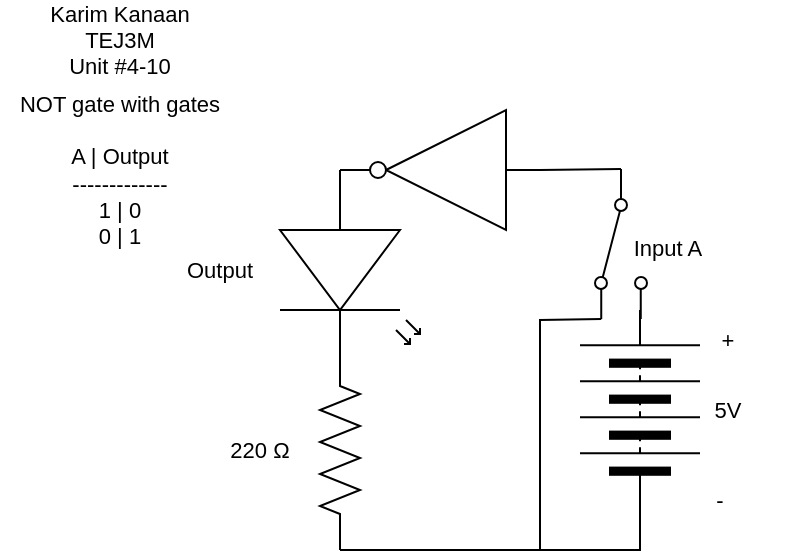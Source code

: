 <mxfile>
    <diagram id="-PFahoSbPt9B06KLatEb" name="Page-1">
        <mxGraphModel dx="905" dy="586" grid="1" gridSize="10" guides="1" tooltips="1" connect="1" arrows="1" fold="1" page="1" pageScale="1" pageWidth="827" pageHeight="1169" math="0" shadow="0">
            <root>
                <mxCell id="0"/>
                <mxCell id="1" parent="0"/>
                <mxCell id="2" value="" style="verticalLabelPosition=bottom;shadow=0;dashed=0;align=center;html=1;verticalAlign=top;shape=mxgraph.electrical.logic_gates.inverter_2;direction=west;" vertex="1" parent="1">
                    <mxGeometry x="220" y="170" width="100" height="60" as="geometry"/>
                </mxCell>
                <mxCell id="3" value="" style="pointerEvents=1;verticalLabelPosition=bottom;shadow=0;dashed=0;align=center;html=1;verticalAlign=top;shape=mxgraph.electrical.resistors.resistor_2;direction=south;" vertex="1" parent="1">
                    <mxGeometry x="210" y="290" width="20" height="100" as="geometry"/>
                </mxCell>
                <mxCell id="8" style="edgeStyle=none;shape=connector;rounded=0;html=1;exitX=1;exitY=0.88;exitDx=0;exitDy=0;labelBackgroundColor=default;strokeColor=default;fontFamily=Helvetica;fontSize=11;fontColor=default;endArrow=none;endFill=0;" edge="1" parent="1" source="4">
                    <mxGeometry relative="1" as="geometry">
                        <mxPoint x="320" y="390" as="targetPoint"/>
                        <Array as="points">
                            <mxPoint x="320" y="275"/>
                        </Array>
                    </mxGeometry>
                </mxCell>
                <mxCell id="12" style="edgeStyle=none;shape=connector;rounded=1;html=1;exitX=0;exitY=0.5;exitDx=0;exitDy=0;entryX=0;entryY=0.5;entryDx=0;entryDy=0;entryPerimeter=0;labelBackgroundColor=default;strokeColor=default;fontFamily=Helvetica;fontSize=11;fontColor=default;endArrow=none;endFill=0;" edge="1" parent="1" source="4" target="2">
                    <mxGeometry relative="1" as="geometry"/>
                </mxCell>
                <mxCell id="4" value="" style="shape=mxgraph.electrical.electro-mechanical.twoWaySwitch;aspect=fixed;elSwitchState=2;flipH=0;flipV=1;direction=west;rotation=-90;" vertex="1" parent="1">
                    <mxGeometry x="323" y="224" width="75" height="26" as="geometry"/>
                </mxCell>
                <mxCell id="5" value="" style="verticalLabelPosition=bottom;shadow=0;dashed=0;align=center;html=1;verticalAlign=top;shape=mxgraph.electrical.opto_electronics.led_2;pointerEvents=1;direction=south;" vertex="1" parent="1">
                    <mxGeometry x="190" y="200" width="70" height="100" as="geometry"/>
                </mxCell>
                <mxCell id="10" style="edgeStyle=none;shape=connector;rounded=0;html=1;labelBackgroundColor=default;strokeColor=default;fontFamily=Helvetica;fontSize=11;fontColor=default;endArrow=none;endFill=0;entryX=1;entryY=0.5;entryDx=0;entryDy=0;entryPerimeter=0;exitX=0;exitY=0.5;exitDx=0;exitDy=0;" edge="1" parent="1" source="6" target="3">
                    <mxGeometry relative="1" as="geometry">
                        <mxPoint x="220" y="369.833" as="targetPoint"/>
                        <mxPoint x="370" y="390" as="sourcePoint"/>
                        <Array as="points">
                            <mxPoint x="370" y="390"/>
                            <mxPoint x="300" y="390"/>
                        </Array>
                    </mxGeometry>
                </mxCell>
                <mxCell id="6" value="" style="pointerEvents=1;verticalLabelPosition=bottom;shadow=0;dashed=0;align=center;html=1;verticalAlign=top;shape=mxgraph.electrical.miscellaneous.batteryStack;direction=north;" vertex="1" parent="1">
                    <mxGeometry x="340" y="270" width="60" height="100" as="geometry"/>
                </mxCell>
                <mxCell id="13" value="+" style="text;html=1;strokeColor=none;fillColor=none;align=center;verticalAlign=middle;whiteSpace=wrap;rounded=0;fontFamily=Helvetica;fontSize=11;fontColor=default;" vertex="1" parent="1">
                    <mxGeometry x="384" y="270" width="60" height="30" as="geometry"/>
                </mxCell>
                <mxCell id="14" value="-" style="text;html=1;strokeColor=none;fillColor=none;align=center;verticalAlign=middle;whiteSpace=wrap;rounded=0;fontFamily=Helvetica;fontSize=11;fontColor=default;" vertex="1" parent="1">
                    <mxGeometry x="380" y="350" width="60" height="30" as="geometry"/>
                </mxCell>
                <mxCell id="16" value="220&amp;nbsp;Ω" style="text;html=1;strokeColor=none;fillColor=none;align=center;verticalAlign=middle;whiteSpace=wrap;rounded=0;fontFamily=Helvetica;fontSize=11;fontColor=default;" vertex="1" parent="1">
                    <mxGeometry x="150" y="325" width="60" height="30" as="geometry"/>
                </mxCell>
                <mxCell id="17" value="Output" style="text;html=1;strokeColor=none;fillColor=none;align=center;verticalAlign=middle;whiteSpace=wrap;rounded=0;fontFamily=Helvetica;fontSize=11;fontColor=default;" vertex="1" parent="1">
                    <mxGeometry x="130" y="235" width="60" height="30" as="geometry"/>
                </mxCell>
                <mxCell id="18" value="Input A" style="text;html=1;strokeColor=none;fillColor=none;align=center;verticalAlign=middle;whiteSpace=wrap;rounded=0;fontFamily=Helvetica;fontSize=11;fontColor=default;" vertex="1" parent="1">
                    <mxGeometry x="354" y="224" width="60" height="30" as="geometry"/>
                </mxCell>
                <mxCell id="19" value="5V" style="text;html=1;strokeColor=none;fillColor=none;align=center;verticalAlign=middle;whiteSpace=wrap;rounded=0;fontFamily=Helvetica;fontSize=11;fontColor=default;" vertex="1" parent="1">
                    <mxGeometry x="384" y="305" width="60" height="30" as="geometry"/>
                </mxCell>
                <mxCell id="20" value="&lt;div&gt;NOT gate with gates&lt;/div&gt;&lt;div&gt;&lt;br&gt;&lt;/div&gt;&lt;div&gt;A | Output&lt;/div&gt;&lt;div&gt;-------------&lt;/div&gt;&lt;div&gt;1 | 0&lt;/div&gt;&lt;div&gt;0 | 1&lt;/div&gt;" style="text;html=1;strokeColor=none;fillColor=none;align=center;verticalAlign=middle;whiteSpace=wrap;rounded=0;fontFamily=Helvetica;fontSize=11;fontColor=default;" vertex="1" parent="1">
                    <mxGeometry x="50" y="185" width="120" height="30" as="geometry"/>
                </mxCell>
                <mxCell id="21" value="&lt;div&gt;Karim Kanaan&lt;/div&gt;&lt;div&gt;TEJ3M&lt;/div&gt;&lt;div&gt;Unit #4-10&lt;/div&gt;" style="text;html=1;strokeColor=none;fillColor=none;align=center;verticalAlign=middle;whiteSpace=wrap;rounded=0;fontFamily=Helvetica;fontSize=11;fontColor=default;" vertex="1" parent="1">
                    <mxGeometry x="70" y="120" width="80" height="30" as="geometry"/>
                </mxCell>
            </root>
        </mxGraphModel>
    </diagram>
</mxfile>